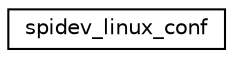 digraph "Graphical Class Hierarchy"
{
 // LATEX_PDF_SIZE
  edge [fontname="Helvetica",fontsize="10",labelfontname="Helvetica",labelfontsize="10"];
  node [fontname="Helvetica",fontsize="10",shape=record];
  rankdir="LR";
  Node0 [label="spidev_linux_conf",height=0.2,width=0.4,color="black", fillcolor="white", style="filled",URL="$structspidev__linux__conf.html",tooltip="Static runtime configuration for SPI port + CS line."];
}
